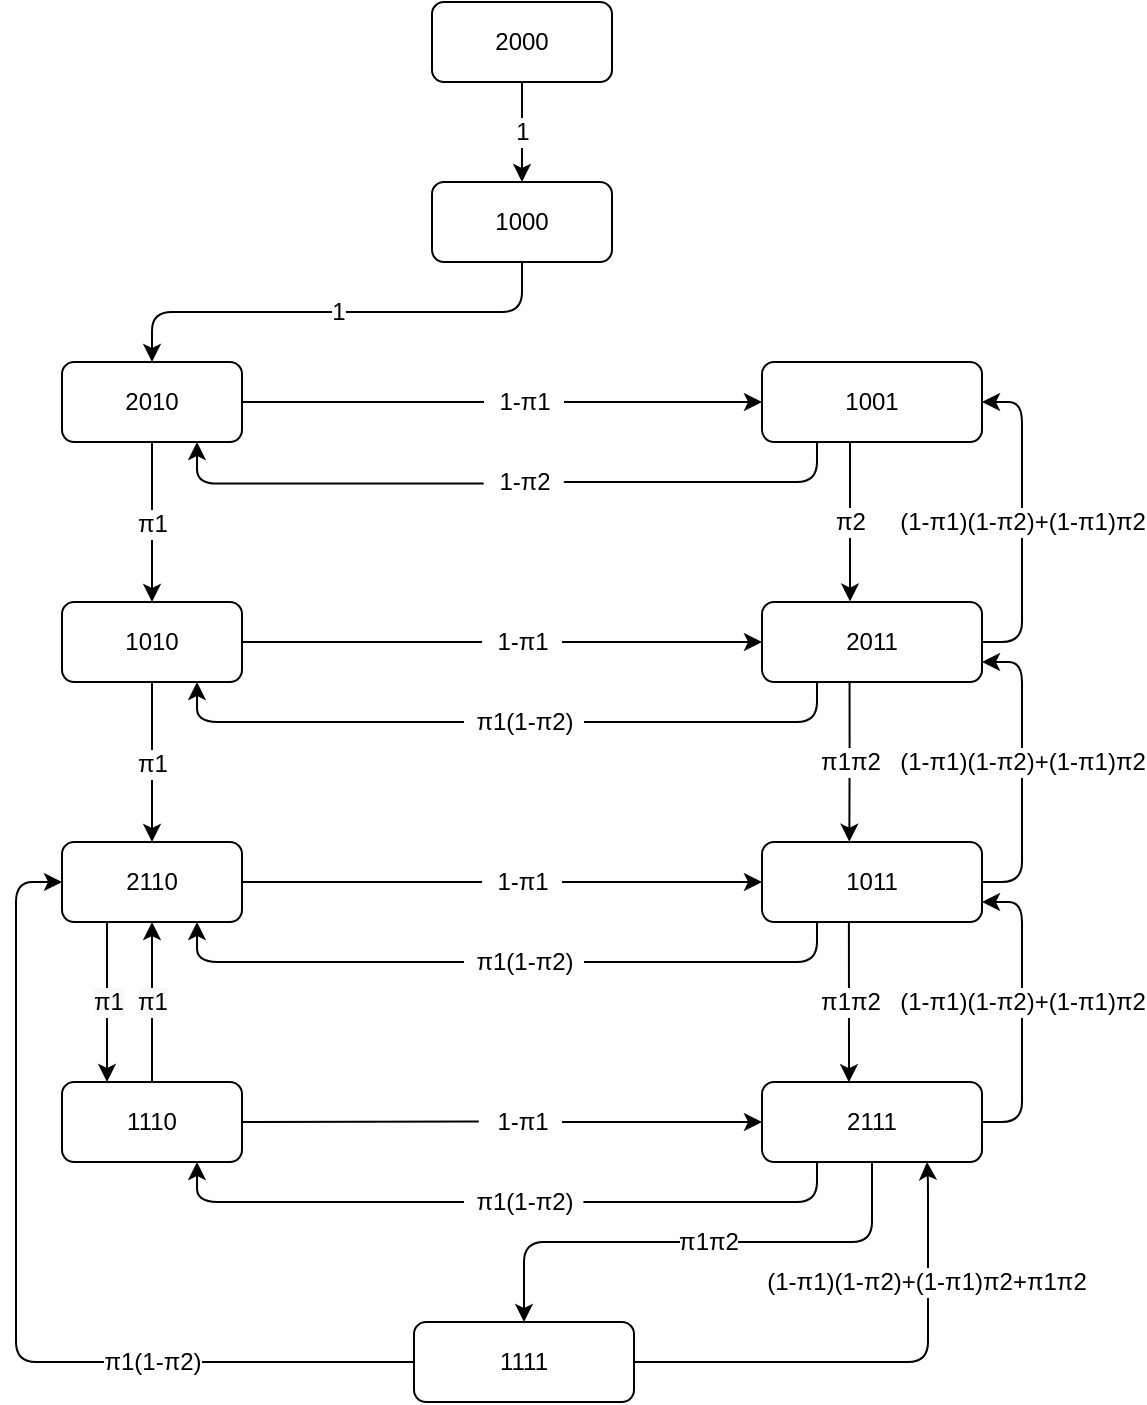 <mxfile version="14.6.13" type="device"><diagram id="yZAvKzTEUsKb_X578mIO" name="Page-1"><mxGraphModel dx="1024" dy="592" grid="1" gridSize="10" guides="1" tooltips="1" connect="1" arrows="1" fold="1" page="1" pageScale="1" pageWidth="827" pageHeight="1169" math="0" shadow="0"><root><mxCell id="0"/><mxCell id="1" parent="0"/><mxCell id="MkRKY8r5n_LYn1cehCyK-30" value="&lt;font style=&quot;font-size: 12px&quot;&gt;1&lt;/font&gt;" style="edgeStyle=orthogonalEdgeStyle;orthogonalLoop=1;jettySize=auto;html=1;exitX=0.5;exitY=1;exitDx=0;exitDy=0;rounded=1;" parent="1" source="MkRKY8r5n_LYn1cehCyK-1" target="MkRKY8r5n_LYn1cehCyK-2" edge="1"><mxGeometry relative="1" as="geometry"/></mxCell><mxCell id="MkRKY8r5n_LYn1cehCyK-1" value="2000" style="rounded=1;whiteSpace=wrap;html=1;" parent="1" vertex="1"><mxGeometry x="368" y="40" width="90" height="40" as="geometry"/></mxCell><mxCell id="MkRKY8r5n_LYn1cehCyK-31" value="&lt;font style=&quot;font-size: 12px&quot;&gt;1&lt;/font&gt;" style="edgeStyle=orthogonalEdgeStyle;rounded=1;orthogonalLoop=1;jettySize=auto;html=1;exitX=0.5;exitY=1;exitDx=0;exitDy=0;entryX=0.5;entryY=0;entryDx=0;entryDy=0;" parent="1" source="MkRKY8r5n_LYn1cehCyK-2" target="MkRKY8r5n_LYn1cehCyK-3" edge="1"><mxGeometry relative="1" as="geometry"/></mxCell><mxCell id="MkRKY8r5n_LYn1cehCyK-2" value="1000" style="rounded=1;whiteSpace=wrap;html=1;" parent="1" vertex="1"><mxGeometry x="368" y="130" width="90" height="40" as="geometry"/></mxCell><mxCell id="MkRKY8r5n_LYn1cehCyK-28" style="edgeStyle=orthogonalEdgeStyle;rounded=1;orthogonalLoop=1;jettySize=auto;html=1;exitX=1;exitY=0.5;exitDx=0;exitDy=0;entryX=0;entryY=0.5;entryDx=0;entryDy=0;startArrow=none;" parent="1" source="MkRKY8r5n_LYn1cehCyK-62" target="MkRKY8r5n_LYn1cehCyK-6" edge="1"><mxGeometry relative="1" as="geometry"><Array as="points"><mxPoint x="533" y="240"/></Array></mxGeometry></mxCell><mxCell id="MkRKY8r5n_LYn1cehCyK-3" value="2010" style="rounded=1;whiteSpace=wrap;html=1;" parent="1" vertex="1"><mxGeometry x="183" y="220" width="90" height="40" as="geometry"/></mxCell><mxCell id="MkRKY8r5n_LYn1cehCyK-44" style="edgeStyle=orthogonalEdgeStyle;rounded=0;orthogonalLoop=1;jettySize=auto;html=1;exitX=1;exitY=0.5;exitDx=0;exitDy=0;startArrow=none;entryX=0;entryY=0.5;entryDx=0;entryDy=0;" parent="1" source="MkRKY8r5n_LYn1cehCyK-60" target="MkRKY8r5n_LYn1cehCyK-9" edge="1"><mxGeometry relative="1" as="geometry"><Array as="points"><mxPoint x="480" y="600"/><mxPoint x="480" y="600"/></Array><mxPoint x="510" y="579" as="targetPoint"/></mxGeometry></mxCell><mxCell id="MkRKY8r5n_LYn1cehCyK-4" value="1110" style="rounded=1;whiteSpace=wrap;html=1;" parent="1" vertex="1"><mxGeometry x="183" y="580" width="90" height="40" as="geometry"/></mxCell><mxCell id="MkRKY8r5n_LYn1cehCyK-41" style="edgeStyle=orthogonalEdgeStyle;rounded=1;orthogonalLoop=1;jettySize=auto;html=1;exitX=1;exitY=0.5;exitDx=0;exitDy=0;entryX=0;entryY=0.5;entryDx=0;entryDy=0;startArrow=none;" parent="1" source="MkRKY8r5n_LYn1cehCyK-61" target="MkRKY8r5n_LYn1cehCyK-7" edge="1"><mxGeometry relative="1" as="geometry"/></mxCell><mxCell id="MkRKY8r5n_LYn1cehCyK-5" value="2110" style="rounded=1;whiteSpace=wrap;html=1;" parent="1" vertex="1"><mxGeometry x="183" y="460" width="90" height="40" as="geometry"/></mxCell><mxCell id="MkRKY8r5n_LYn1cehCyK-37" style="edgeStyle=orthogonalEdgeStyle;rounded=1;orthogonalLoop=1;jettySize=auto;html=1;exitX=-0.004;exitY=0.54;exitDx=0;exitDy=0;entryX=0.75;entryY=1;entryDx=0;entryDy=0;startArrow=none;exitPerimeter=0;" parent="1" source="MkRKY8r5n_LYn1cehCyK-76" target="MkRKY8r5n_LYn1cehCyK-3" edge="1"><mxGeometry relative="1" as="geometry"><Array as="points"><mxPoint x="251" y="281"/></Array></mxGeometry></mxCell><mxCell id="MkRKY8r5n_LYn1cehCyK-38" value="&lt;font style=&quot;font-size: 12px&quot;&gt;π2&lt;/font&gt;" style="edgeStyle=orthogonalEdgeStyle;rounded=1;orthogonalLoop=1;jettySize=auto;html=1;exitX=0.4;exitY=0.987;exitDx=0;exitDy=0;exitPerimeter=0;entryX=0.4;entryY=-0.005;entryDx=0;entryDy=0;entryPerimeter=0;" parent="1" source="MkRKY8r5n_LYn1cehCyK-6" target="MkRKY8r5n_LYn1cehCyK-8" edge="1"><mxGeometry x="0.009" relative="1" as="geometry"><Array as="points"/><mxPoint as="offset"/><mxPoint x="600" y="320" as="targetPoint"/></mxGeometry></mxCell><mxCell id="MkRKY8r5n_LYn1cehCyK-6" value="1001" style="rounded=1;whiteSpace=wrap;html=1;" parent="1" vertex="1"><mxGeometry x="533" y="220" width="110" height="40" as="geometry"/></mxCell><mxCell id="MkRKY8r5n_LYn1cehCyK-42" style="edgeStyle=orthogonalEdgeStyle;rounded=1;orthogonalLoop=1;jettySize=auto;html=1;exitX=0;exitY=0.5;exitDx=0;exitDy=0;entryX=0.75;entryY=1;entryDx=0;entryDy=0;startArrow=none;" parent="1" source="MkRKY8r5n_LYn1cehCyK-77" target="MkRKY8r5n_LYn1cehCyK-5" edge="1"><mxGeometry relative="1" as="geometry"><Array as="points"><mxPoint x="383" y="520"/><mxPoint x="251" y="520"/></Array></mxGeometry></mxCell><mxCell id="MkRKY8r5n_LYn1cehCyK-50" value="&lt;font style=&quot;font-size: 12px&quot;&gt;(1-π1)(1-π2)+(1-π1)π2&lt;/font&gt;" style="edgeStyle=orthogonalEdgeStyle;rounded=1;orthogonalLoop=1;jettySize=auto;html=1;exitX=1;exitY=0.5;exitDx=0;exitDy=0;entryX=1;entryY=0.75;entryDx=0;entryDy=0;" parent="1" source="MkRKY8r5n_LYn1cehCyK-7" target="MkRKY8r5n_LYn1cehCyK-8" edge="1"><mxGeometry x="0.067" relative="1" as="geometry"><mxPoint as="offset"/><mxPoint x="650" y="370" as="targetPoint"/></mxGeometry></mxCell><mxCell id="MkRKY8r5n_LYn1cehCyK-92" value="&lt;font style=&quot;font-size: 12px&quot;&gt;π1π2&lt;/font&gt;" style="edgeStyle=orthogonalEdgeStyle;rounded=0;orthogonalLoop=1;jettySize=auto;html=1;exitX=0.395;exitY=1.004;exitDx=0;exitDy=0;exitPerimeter=0;entryX=0.395;entryY=0.003;entryDx=0;entryDy=0;entryPerimeter=0;" parent="1" source="MkRKY8r5n_LYn1cehCyK-7" target="MkRKY8r5n_LYn1cehCyK-9" edge="1"><mxGeometry x="-0.013" y="1" relative="1" as="geometry"><Array as="points"><mxPoint x="576" y="570"/></Array><mxPoint as="offset"/><mxPoint x="577" y="580" as="targetPoint"/></mxGeometry></mxCell><mxCell id="MkRKY8r5n_LYn1cehCyK-7" value="1011" style="rounded=1;whiteSpace=wrap;html=1;" parent="1" vertex="1"><mxGeometry x="533" y="460" width="110" height="40" as="geometry"/></mxCell><mxCell id="MkRKY8r5n_LYn1cehCyK-39" style="edgeStyle=orthogonalEdgeStyle;rounded=1;orthogonalLoop=1;jettySize=auto;html=1;exitX=0;exitY=0.5;exitDx=0;exitDy=0;entryX=0.75;entryY=1;entryDx=0;entryDy=0;startArrow=none;" parent="1" source="MkRKY8r5n_LYn1cehCyK-80" target="MkRKY8r5n_LYn1cehCyK-11" edge="1"><mxGeometry relative="1" as="geometry"/></mxCell><mxCell id="MkRKY8r5n_LYn1cehCyK-51" value="&lt;font style=&quot;font-size: 12px&quot;&gt;(1-π1)(1-π2)+(1-π1)π2&lt;/font&gt;" style="edgeStyle=orthogonalEdgeStyle;rounded=1;orthogonalLoop=1;jettySize=auto;html=1;exitX=1;exitY=0.5;exitDx=0;exitDy=0;entryX=1;entryY=0.5;entryDx=0;entryDy=0;" parent="1" source="MkRKY8r5n_LYn1cehCyK-8" target="MkRKY8r5n_LYn1cehCyK-6" edge="1"><mxGeometry x="0.0" relative="1" as="geometry"><mxPoint as="offset"/></mxGeometry></mxCell><mxCell id="MkRKY8r5n_LYn1cehCyK-90" value="&lt;font style=&quot;font-size: 12px&quot;&gt;π1π2&lt;/font&gt;" style="edgeStyle=orthogonalEdgeStyle;rounded=1;orthogonalLoop=1;jettySize=auto;html=1;entryX=0.397;entryY=-0.004;entryDx=0;entryDy=0;entryPerimeter=0;exitX=0.398;exitY=0.999;exitDx=0;exitDy=0;exitPerimeter=0;" parent="1" source="MkRKY8r5n_LYn1cehCyK-8" target="MkRKY8r5n_LYn1cehCyK-7" edge="1"><mxGeometry x="0.004" relative="1" as="geometry"><mxPoint x="551" y="430" as="sourcePoint"/><mxPoint as="offset"/></mxGeometry></mxCell><mxCell id="MkRKY8r5n_LYn1cehCyK-8" value="2011" style="rounded=1;whiteSpace=wrap;html=1;" parent="1" vertex="1"><mxGeometry x="533" y="340" width="110" height="40" as="geometry"/></mxCell><mxCell id="MkRKY8r5n_LYn1cehCyK-45" style="edgeStyle=orthogonalEdgeStyle;rounded=1;orthogonalLoop=1;jettySize=auto;html=1;exitX=0;exitY=0.5;exitDx=0;exitDy=0;entryX=0.75;entryY=1;entryDx=0;entryDy=0;startArrow=none;" parent="1" source="MkRKY8r5n_LYn1cehCyK-83" target="MkRKY8r5n_LYn1cehCyK-4" edge="1"><mxGeometry relative="1" as="geometry"/></mxCell><mxCell id="MkRKY8r5n_LYn1cehCyK-49" value="&lt;font style=&quot;font-size: 12px&quot;&gt;(1-π1)(1-π2)+(1-π1)π2&lt;/font&gt;" style="edgeStyle=orthogonalEdgeStyle;rounded=1;orthogonalLoop=1;jettySize=auto;html=1;exitX=1;exitY=0.5;exitDx=0;exitDy=0;entryX=1;entryY=0.75;entryDx=0;entryDy=0;" parent="1" source="MkRKY8r5n_LYn1cehCyK-9" target="MkRKY8r5n_LYn1cehCyK-7" edge="1"><mxGeometry x="0.067" relative="1" as="geometry"><mxPoint as="offset"/></mxGeometry></mxCell><mxCell id="MkRKY8r5n_LYn1cehCyK-93" value="&lt;font style=&quot;font-size: 12px&quot;&gt;π1π2&lt;/font&gt;" style="edgeStyle=orthogonalEdgeStyle;rounded=1;orthogonalLoop=1;jettySize=auto;html=1;exitX=0.5;exitY=1;exitDx=0;exitDy=0;entryX=0.5;entryY=0;entryDx=0;entryDy=0;" parent="1" source="MkRKY8r5n_LYn1cehCyK-9" target="MkRKY8r5n_LYn1cehCyK-12" edge="1"><mxGeometry x="-0.037" relative="1" as="geometry"><Array as="points"/><mxPoint as="offset"/></mxGeometry></mxCell><mxCell id="MkRKY8r5n_LYn1cehCyK-9" value="2111" style="rounded=1;whiteSpace=wrap;html=1;" parent="1" vertex="1"><mxGeometry x="533" y="580" width="110" height="40" as="geometry"/></mxCell><mxCell id="MkRKY8r5n_LYn1cehCyK-36" style="edgeStyle=orthogonalEdgeStyle;rounded=1;orthogonalLoop=1;jettySize=auto;html=1;exitX=1;exitY=0.5;exitDx=0;exitDy=0;startArrow=none;entryX=0;entryY=0.5;entryDx=0;entryDy=0;" parent="1" source="MkRKY8r5n_LYn1cehCyK-65" target="MkRKY8r5n_LYn1cehCyK-8" edge="1"><mxGeometry relative="1" as="geometry"><mxPoint x="510" y="350" as="targetPoint"/><Array as="points"><mxPoint x="520" y="360"/><mxPoint x="520" y="360"/></Array></mxGeometry></mxCell><mxCell id="MkRKY8r5n_LYn1cehCyK-11" value="1010" style="rounded=1;whiteSpace=wrap;html=1;" parent="1" vertex="1"><mxGeometry x="183" y="340" width="90" height="40" as="geometry"/></mxCell><mxCell id="MkRKY8r5n_LYn1cehCyK-47" value="&lt;font style=&quot;font-size: 12px&quot;&gt;(1-π1)(1-π2)+(1-π1)π2+&lt;/font&gt;&lt;span style=&quot;font-size: 12px&quot;&gt;π1&lt;/span&gt;&lt;span style=&quot;font-size: 12px&quot;&gt;π2&lt;/span&gt;" style="edgeStyle=orthogonalEdgeStyle;rounded=1;orthogonalLoop=1;jettySize=auto;html=1;exitX=1;exitY=0.5;exitDx=0;exitDy=0;entryX=0.75;entryY=1;entryDx=0;entryDy=0;" parent="1" source="MkRKY8r5n_LYn1cehCyK-12" target="MkRKY8r5n_LYn1cehCyK-9" edge="1"><mxGeometry x="0.511" y="1" relative="1" as="geometry"><Array as="points"><mxPoint x="616" y="720"/><mxPoint x="616" y="630"/><mxPoint x="616" y="630"/></Array><mxPoint as="offset"/></mxGeometry></mxCell><mxCell id="MkRKY8r5n_LYn1cehCyK-12" value="1111" style="rounded=1;whiteSpace=wrap;html=1;" parent="1" vertex="1"><mxGeometry x="359" y="700" width="110" height="40" as="geometry"/></mxCell><mxCell id="MkRKY8r5n_LYn1cehCyK-62" value="1-π1" style="text;html=1;align=center;verticalAlign=middle;resizable=0;points=[];autosize=1;strokeColor=none;fillColor=none;" parent="1" vertex="1"><mxGeometry x="394" y="230" width="40" height="20" as="geometry"/></mxCell><mxCell id="MkRKY8r5n_LYn1cehCyK-69" value="" style="edgeStyle=orthogonalEdgeStyle;rounded=1;orthogonalLoop=1;jettySize=auto;html=1;exitX=1;exitY=0.5;exitDx=0;exitDy=0;endArrow=none;" parent="1" source="MkRKY8r5n_LYn1cehCyK-3" target="MkRKY8r5n_LYn1cehCyK-62" edge="1"><mxGeometry relative="1" as="geometry"><mxPoint x="273" y="240" as="sourcePoint"/><mxPoint x="578" y="290" as="targetPoint"/><Array as="points"/></mxGeometry></mxCell><mxCell id="MkRKY8r5n_LYn1cehCyK-65" value="1-π1" style="text;html=1;align=center;verticalAlign=middle;resizable=0;points=[];autosize=1;strokeColor=none;fillColor=none;" parent="1" vertex="1"><mxGeometry x="393" y="350" width="40" height="20" as="geometry"/></mxCell><mxCell id="MkRKY8r5n_LYn1cehCyK-70" value="" style="edgeStyle=orthogonalEdgeStyle;rounded=1;orthogonalLoop=1;jettySize=auto;html=1;exitX=1;exitY=0.5;exitDx=0;exitDy=0;endArrow=none;" parent="1" source="MkRKY8r5n_LYn1cehCyK-11" target="MkRKY8r5n_LYn1cehCyK-65" edge="1"><mxGeometry relative="1" as="geometry"><mxPoint x="273" y="360" as="sourcePoint"/><mxPoint x="563" y="410" as="targetPoint"/><Array as="points"/></mxGeometry></mxCell><mxCell id="MkRKY8r5n_LYn1cehCyK-61" value="1-π1" style="text;html=1;align=center;verticalAlign=middle;resizable=0;points=[];autosize=1;strokeColor=none;fillColor=none;" parent="1" vertex="1"><mxGeometry x="393" y="470" width="40" height="20" as="geometry"/></mxCell><mxCell id="MkRKY8r5n_LYn1cehCyK-72" value="" style="edgeStyle=orthogonalEdgeStyle;rounded=1;orthogonalLoop=1;jettySize=auto;html=1;exitX=1;exitY=0.5;exitDx=0;exitDy=0;endArrow=none;" parent="1" source="MkRKY8r5n_LYn1cehCyK-5" edge="1"><mxGeometry relative="1" as="geometry"><mxPoint x="273" y="480" as="sourcePoint"/><mxPoint x="393" y="480" as="targetPoint"/></mxGeometry></mxCell><mxCell id="MkRKY8r5n_LYn1cehCyK-60" value="1-π1" style="text;html=1;align=center;verticalAlign=middle;resizable=0;points=[];autosize=1;strokeColor=none;fillColor=none;" parent="1" vertex="1"><mxGeometry x="393" y="590" width="40" height="20" as="geometry"/></mxCell><mxCell id="MkRKY8r5n_LYn1cehCyK-73" value="" style="edgeStyle=orthogonalEdgeStyle;rounded=0;orthogonalLoop=1;jettySize=auto;html=1;exitX=1;exitY=0.5;exitDx=0;exitDy=0;entryX=-0.04;entryY=0.49;entryDx=0;entryDy=0;endArrow=none;entryPerimeter=0;" parent="1" source="MkRKY8r5n_LYn1cehCyK-4" target="MkRKY8r5n_LYn1cehCyK-60" edge="1"><mxGeometry relative="1" as="geometry"><mxPoint x="273" y="630" as="sourcePoint"/><mxPoint x="555.5" y="670" as="targetPoint"/><Array as="points"><mxPoint x="391" y="600"/></Array></mxGeometry></mxCell><mxCell id="MkRKY8r5n_LYn1cehCyK-76" value="1-π2" style="text;html=1;align=center;verticalAlign=middle;resizable=0;points=[];autosize=1;strokeColor=none;fillColor=none;" parent="1" vertex="1"><mxGeometry x="394" y="270" width="40" height="20" as="geometry"/></mxCell><mxCell id="MkRKY8r5n_LYn1cehCyK-79" value="" style="edgeStyle=orthogonalEdgeStyle;rounded=1;orthogonalLoop=1;jettySize=auto;html=1;endArrow=none;exitX=0.25;exitY=1;exitDx=0;exitDy=0;entryX=0.997;entryY=0.496;entryDx=0;entryDy=0;entryPerimeter=0;" parent="1" source="MkRKY8r5n_LYn1cehCyK-6" target="MkRKY8r5n_LYn1cehCyK-76" edge="1"><mxGeometry relative="1" as="geometry"><mxPoint x="533" y="260" as="sourcePoint"/><mxPoint x="433" y="300" as="targetPoint"/><Array as="points"><mxPoint x="561" y="280"/><mxPoint x="434" y="280"/></Array></mxGeometry></mxCell><mxCell id="MkRKY8r5n_LYn1cehCyK-80" value="π1(1-π2)" style="text;html=1;align=center;verticalAlign=middle;resizable=0;points=[];autosize=1;strokeColor=none;fillColor=none;" parent="1" vertex="1"><mxGeometry x="384" y="390" width="60" height="20" as="geometry"/></mxCell><mxCell id="MkRKY8r5n_LYn1cehCyK-81" value="" style="edgeStyle=orthogonalEdgeStyle;rounded=1;orthogonalLoop=1;jettySize=auto;html=1;endArrow=none;exitX=0.25;exitY=1;exitDx=0;exitDy=0;" parent="1" source="MkRKY8r5n_LYn1cehCyK-8" target="MkRKY8r5n_LYn1cehCyK-80" edge="1"><mxGeometry relative="1" as="geometry"><mxPoint x="533" y="420" as="sourcePoint"/><mxPoint x="443" y="400" as="targetPoint"/><Array as="points"><mxPoint x="560" y="400"/></Array></mxGeometry></mxCell><mxCell id="MkRKY8r5n_LYn1cehCyK-77" value="π1(1-π2)" style="text;html=1;align=center;verticalAlign=middle;resizable=0;points=[];autosize=1;strokeColor=none;fillColor=none;" parent="1" vertex="1"><mxGeometry x="384" y="510" width="60" height="20" as="geometry"/></mxCell><mxCell id="MkRKY8r5n_LYn1cehCyK-82" value="" style="edgeStyle=orthogonalEdgeStyle;rounded=1;orthogonalLoop=1;jettySize=auto;html=1;exitX=0.25;exitY=1;exitDx=0;exitDy=0;endArrow=none;" parent="1" source="MkRKY8r5n_LYn1cehCyK-7" target="MkRKY8r5n_LYn1cehCyK-77" edge="1"><mxGeometry relative="1" as="geometry"><mxPoint x="533" y="540" as="sourcePoint"/><mxPoint x="250.5" y="500" as="targetPoint"/><Array as="points"><mxPoint x="561" y="520"/><mxPoint x="413" y="520"/></Array></mxGeometry></mxCell><mxCell id="MkRKY8r5n_LYn1cehCyK-83" value="π1(1-π2)" style="text;html=1;align=center;verticalAlign=middle;resizable=0;points=[];autosize=1;strokeColor=none;fillColor=none;" parent="1" vertex="1"><mxGeometry x="384" y="630" width="60" height="20" as="geometry"/></mxCell><mxCell id="MkRKY8r5n_LYn1cehCyK-84" value="" style="edgeStyle=orthogonalEdgeStyle;rounded=1;orthogonalLoop=1;jettySize=auto;html=1;exitX=0.25;exitY=1;exitDx=0;exitDy=0;endArrow=none;entryX=0.995;entryY=0.499;entryDx=0;entryDy=0;entryPerimeter=0;" parent="1" source="MkRKY8r5n_LYn1cehCyK-9" target="MkRKY8r5n_LYn1cehCyK-83" edge="1"><mxGeometry relative="1" as="geometry"><mxPoint x="533" y="690" as="sourcePoint"/><mxPoint x="443" y="690" as="targetPoint"/><Array as="points"><mxPoint x="561" y="620"/><mxPoint x="561" y="640"/></Array></mxGeometry></mxCell><mxCell id="Ji4xG4G-pFoe4iBqxL7c-6" value="&lt;span style=&quot;font-size: 12px ; background-color: rgb(248 , 249 , 250)&quot;&gt;π1&lt;/span&gt;" style="edgeStyle=orthogonalEdgeStyle;rounded=1;orthogonalLoop=1;jettySize=auto;html=1;exitX=0.25;exitY=1;exitDx=0;exitDy=0;entryX=0.25;entryY=0;entryDx=0;entryDy=0;" parent="1" source="MkRKY8r5n_LYn1cehCyK-5" target="MkRKY8r5n_LYn1cehCyK-4" edge="1"><mxGeometry relative="1" as="geometry"><mxPoint x="273" y="590" as="sourcePoint"/><mxPoint x="88" y="640" as="targetPoint"/></mxGeometry></mxCell><mxCell id="Ji4xG4G-pFoe4iBqxL7c-7" value="&lt;span style=&quot;font-size: 12px ; background-color: rgb(248 , 249 , 250)&quot;&gt;π1&lt;/span&gt;" style="edgeStyle=orthogonalEdgeStyle;rounded=1;orthogonalLoop=1;jettySize=auto;html=1;exitX=0.5;exitY=0;exitDx=0;exitDy=0;entryX=0.5;entryY=1;entryDx=0;entryDy=0;" parent="1" source="MkRKY8r5n_LYn1cehCyK-4" target="MkRKY8r5n_LYn1cehCyK-5" edge="1"><mxGeometry relative="1" as="geometry"><mxPoint x="215.5" y="510" as="sourcePoint"/><mxPoint x="215.5" y="590" as="targetPoint"/><mxPoint as="offset"/></mxGeometry></mxCell><mxCell id="Ji4xG4G-pFoe4iBqxL7c-8" value="&lt;font style=&quot;font-size: 12px&quot;&gt;π1&lt;/font&gt;" style="edgeStyle=orthogonalEdgeStyle;rounded=1;orthogonalLoop=1;jettySize=auto;html=1;exitX=0.5;exitY=1;exitDx=0;exitDy=0;entryX=0.5;entryY=0;entryDx=0;entryDy=0;" parent="1" source="MkRKY8r5n_LYn1cehCyK-3" target="MkRKY8r5n_LYn1cehCyK-11" edge="1"><mxGeometry x="0.009" relative="1" as="geometry"><Array as="points"/><mxPoint as="offset"/><mxPoint x="227.71" y="259.68" as="sourcePoint"/><mxPoint x="227.71" y="340" as="targetPoint"/></mxGeometry></mxCell><mxCell id="Ji4xG4G-pFoe4iBqxL7c-9" value="&lt;font style=&quot;font-size: 12px&quot;&gt;π1&lt;/font&gt;" style="edgeStyle=orthogonalEdgeStyle;rounded=1;orthogonalLoop=1;jettySize=auto;html=1;entryX=0.5;entryY=0;entryDx=0;entryDy=0;exitX=0.5;exitY=1;exitDx=0;exitDy=0;" parent="1" source="MkRKY8r5n_LYn1cehCyK-11" target="MkRKY8r5n_LYn1cehCyK-5" edge="1"><mxGeometry x="0.009" relative="1" as="geometry"><Array as="points"/><mxPoint as="offset"/><mxPoint x="228" y="380" as="sourcePoint"/><mxPoint x="227.92" y="460" as="targetPoint"/></mxGeometry></mxCell><mxCell id="Ji4xG4G-pFoe4iBqxL7c-10" style="edgeStyle=orthogonalEdgeStyle;rounded=1;orthogonalLoop=1;jettySize=auto;html=1;exitX=0;exitY=0.5;exitDx=0;exitDy=0;entryX=0;entryY=0.5;entryDx=0;entryDy=0;startArrow=classic;startFill=1;endArrow=none;endFill=0;" parent="1" source="MkRKY8r5n_LYn1cehCyK-5" target="MkRKY8r5n_LYn1cehCyK-12" edge="1"><mxGeometry relative="1" as="geometry"><Array as="points"><mxPoint x="160" y="480"/><mxPoint x="160" y="720"/></Array></mxGeometry></mxCell><mxCell id="Ji4xG4G-pFoe4iBqxL7c-12" value="&lt;span style=&quot;font-size: 12px&quot;&gt;π1(1-π2)&lt;/span&gt;" style="edgeLabel;html=1;align=center;verticalAlign=middle;resizable=0;points=[];" parent="Ji4xG4G-pFoe4iBqxL7c-10" vertex="1" connectable="0"><mxGeometry x="-0.03" y="-1" relative="1" as="geometry"><mxPoint x="69" y="39" as="offset"/></mxGeometry></mxCell></root></mxGraphModel></diagram></mxfile>